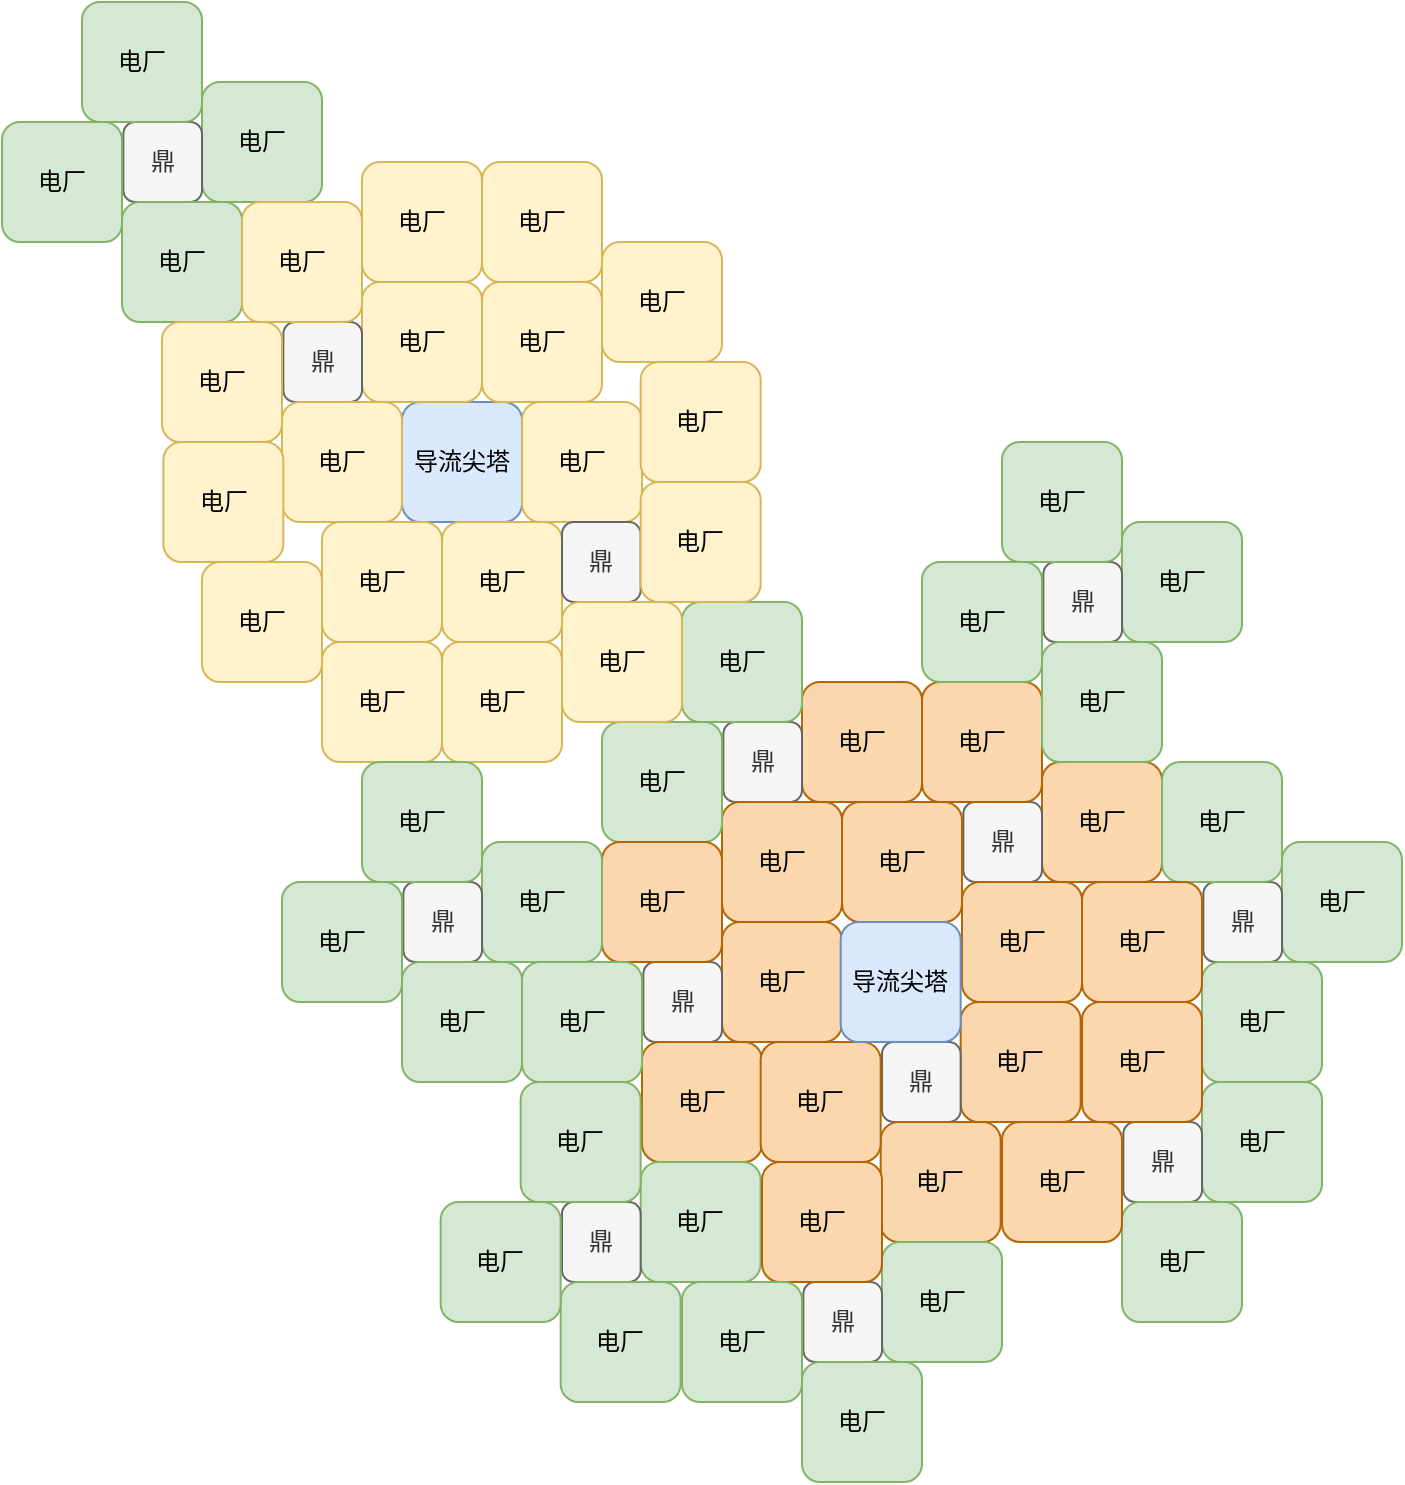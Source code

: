 <mxfile version="24.8.6">
  <diagram name="第 1 页" id="w1YCjIc9Sj5zi5e3cwsR">
    <mxGraphModel dx="2066" dy="1107" grid="1" gridSize="5" guides="1" tooltips="1" connect="1" arrows="1" fold="1" page="1" pageScale="1" pageWidth="1200" pageHeight="1920" math="0" shadow="0">
      <root>
        <mxCell id="0" />
        <mxCell id="1" parent="0" />
        <mxCell id="-NXIvsWbZfEd-WGnwUbN-36" value="" style="group" parent="1" vertex="1" connectable="0">
          <mxGeometry x="975" y="45" width="160" height="160" as="geometry" />
        </mxCell>
        <mxCell id="-NXIvsWbZfEd-WGnwUbN-31" value="电厂" style="rounded=1;whiteSpace=wrap;html=1;fillColor=#d5e8d4;strokeColor=#82b366;" parent="-NXIvsWbZfEd-WGnwUbN-36" vertex="1">
          <mxGeometry x="100" y="40" width="60" height="60" as="geometry" />
        </mxCell>
        <mxCell id="-NXIvsWbZfEd-WGnwUbN-32" value="鼎" style="rounded=1;whiteSpace=wrap;html=1;fillColor=#f5f5f5;strokeColor=#666666;fontColor=#333333;" parent="-NXIvsWbZfEd-WGnwUbN-36" vertex="1">
          <mxGeometry x="60.67" y="60" width="39.33" height="40" as="geometry" />
        </mxCell>
        <mxCell id="-NXIvsWbZfEd-WGnwUbN-33" value="电厂" style="rounded=1;whiteSpace=wrap;html=1;fillColor=#d5e8d4;strokeColor=#82b366;" parent="-NXIvsWbZfEd-WGnwUbN-36" vertex="1">
          <mxGeometry x="60" y="100" width="60" height="60" as="geometry" />
        </mxCell>
        <mxCell id="-NXIvsWbZfEd-WGnwUbN-34" value="电厂" style="rounded=1;whiteSpace=wrap;html=1;fillColor=#d5e8d4;strokeColor=#82b366;" parent="-NXIvsWbZfEd-WGnwUbN-36" vertex="1">
          <mxGeometry x="40" width="60" height="60" as="geometry" />
        </mxCell>
        <mxCell id="-NXIvsWbZfEd-WGnwUbN-35" value="电厂" style="rounded=1;whiteSpace=wrap;html=1;fillColor=#d5e8d4;strokeColor=#82b366;" parent="-NXIvsWbZfEd-WGnwUbN-36" vertex="1">
          <mxGeometry y="60" width="60" height="60" as="geometry" />
        </mxCell>
        <mxCell id="97frLLPNt1WCnHBlyTJ6-13" value="" style="group" parent="1" vertex="1" connectable="0">
          <mxGeometry x="1395" y="385" width="160" height="160" as="geometry" />
        </mxCell>
        <mxCell id="97frLLPNt1WCnHBlyTJ6-14" value="电厂" style="rounded=1;whiteSpace=wrap;html=1;fillColor=#fad7ac;strokeColor=#b46504;" parent="97frLLPNt1WCnHBlyTJ6-13" vertex="1">
          <mxGeometry x="100" y="40" width="60" height="60" as="geometry" />
        </mxCell>
        <mxCell id="97frLLPNt1WCnHBlyTJ6-15" value="鼎" style="rounded=1;whiteSpace=wrap;html=1;fillColor=#f5f5f5;strokeColor=#666666;fontColor=#333333;" parent="97frLLPNt1WCnHBlyTJ6-13" vertex="1">
          <mxGeometry x="60.67" y="60" width="39.33" height="40" as="geometry" />
        </mxCell>
        <mxCell id="97frLLPNt1WCnHBlyTJ6-16" value="电厂" style="rounded=1;whiteSpace=wrap;html=1;fillColor=#fad7ac;strokeColor=#b46504;" parent="97frLLPNt1WCnHBlyTJ6-13" vertex="1">
          <mxGeometry x="60" y="100" width="60" height="60" as="geometry" />
        </mxCell>
        <mxCell id="97frLLPNt1WCnHBlyTJ6-17" value="电厂" style="rounded=1;whiteSpace=wrap;html=1;fillColor=#fad7ac;strokeColor=#b46504;" parent="97frLLPNt1WCnHBlyTJ6-13" vertex="1">
          <mxGeometry x="40" width="60" height="60" as="geometry" />
        </mxCell>
        <mxCell id="97frLLPNt1WCnHBlyTJ6-18" value="电厂" style="rounded=1;whiteSpace=wrap;html=1;fillColor=#fad7ac;strokeColor=#b46504;" parent="97frLLPNt1WCnHBlyTJ6-13" vertex="1">
          <mxGeometry y="60" width="60" height="60" as="geometry" />
        </mxCell>
        <mxCell id="97frLLPNt1WCnHBlyTJ6-1" value="" style="group" parent="1" vertex="1" connectable="0">
          <mxGeometry x="1275" y="345" width="160" height="160" as="geometry" />
        </mxCell>
        <mxCell id="97frLLPNt1WCnHBlyTJ6-2" value="电厂" style="rounded=1;whiteSpace=wrap;html=1;fillColor=#fad7ac;strokeColor=#b46504;" parent="97frLLPNt1WCnHBlyTJ6-1" vertex="1">
          <mxGeometry x="100" y="40" width="60" height="60" as="geometry" />
        </mxCell>
        <mxCell id="97frLLPNt1WCnHBlyTJ6-3" value="鼎" style="rounded=1;whiteSpace=wrap;html=1;fillColor=#f5f5f5;strokeColor=#666666;fontColor=#333333;" parent="97frLLPNt1WCnHBlyTJ6-1" vertex="1">
          <mxGeometry x="60.67" y="60" width="39.33" height="40" as="geometry" />
        </mxCell>
        <mxCell id="97frLLPNt1WCnHBlyTJ6-4" value="电厂" style="rounded=1;whiteSpace=wrap;html=1;fillColor=#fad7ac;strokeColor=#b46504;" parent="97frLLPNt1WCnHBlyTJ6-1" vertex="1">
          <mxGeometry x="60" y="100" width="60" height="60" as="geometry" />
        </mxCell>
        <mxCell id="97frLLPNt1WCnHBlyTJ6-5" value="电厂" style="rounded=1;whiteSpace=wrap;html=1;fillColor=#d5e8d4;strokeColor=#82b366;" parent="97frLLPNt1WCnHBlyTJ6-1" vertex="1">
          <mxGeometry x="40" width="60" height="60" as="geometry" />
        </mxCell>
        <mxCell id="97frLLPNt1WCnHBlyTJ6-6" value="电厂" style="rounded=1;whiteSpace=wrap;html=1;fillColor=#d5e8d4;strokeColor=#82b366;" parent="97frLLPNt1WCnHBlyTJ6-1" vertex="1">
          <mxGeometry y="60" width="60" height="60" as="geometry" />
        </mxCell>
        <mxCell id="97frLLPNt1WCnHBlyTJ6-7" value="" style="group" parent="1" vertex="1" connectable="0">
          <mxGeometry x="1235" y="465" width="160" height="160" as="geometry" />
        </mxCell>
        <mxCell id="97frLLPNt1WCnHBlyTJ6-8" value="电厂" style="rounded=1;whiteSpace=wrap;html=1;fillColor=#fad7ac;strokeColor=#b46504;" parent="97frLLPNt1WCnHBlyTJ6-7" vertex="1">
          <mxGeometry x="100" y="40" width="60" height="60" as="geometry" />
        </mxCell>
        <mxCell id="97frLLPNt1WCnHBlyTJ6-9" value="鼎" style="rounded=1;whiteSpace=wrap;html=1;fillColor=#f5f5f5;strokeColor=#666666;fontColor=#333333;" parent="97frLLPNt1WCnHBlyTJ6-7" vertex="1">
          <mxGeometry x="60.67" y="60" width="39.33" height="40" as="geometry" />
        </mxCell>
        <mxCell id="97frLLPNt1WCnHBlyTJ6-10" value="电厂" style="rounded=1;whiteSpace=wrap;html=1;fillColor=#fad7ac;strokeColor=#b46504;" parent="97frLLPNt1WCnHBlyTJ6-7" vertex="1">
          <mxGeometry x="60" y="100" width="60" height="60" as="geometry" />
        </mxCell>
        <mxCell id="97frLLPNt1WCnHBlyTJ6-11" value="电厂" style="rounded=1;whiteSpace=wrap;html=1;fillColor=#fad7ac;strokeColor=#b46504;" parent="97frLLPNt1WCnHBlyTJ6-7" vertex="1">
          <mxGeometry x="40" width="60" height="60" as="geometry" />
        </mxCell>
        <mxCell id="97frLLPNt1WCnHBlyTJ6-12" value="电厂" style="rounded=1;whiteSpace=wrap;html=1;fillColor=#d5e8d4;strokeColor=#82b366;" parent="97frLLPNt1WCnHBlyTJ6-7" vertex="1">
          <mxGeometry y="60" width="60" height="60" as="geometry" />
        </mxCell>
        <mxCell id="97frLLPNt1WCnHBlyTJ6-19" value="" style="group" parent="1" vertex="1" connectable="0">
          <mxGeometry x="1055" y="125" width="299.33" height="300" as="geometry" />
        </mxCell>
        <mxCell id="-NXIvsWbZfEd-WGnwUbN-1" value="导流尖塔" style="rounded=1;whiteSpace=wrap;html=1;fillColor=#dae8fc;strokeColor=#6c8ebf;imageHeight=24;imageWidth=24;" parent="97frLLPNt1WCnHBlyTJ6-19" vertex="1">
          <mxGeometry x="120" y="120" width="60" height="60" as="geometry" />
        </mxCell>
        <mxCell id="-NXIvsWbZfEd-WGnwUbN-6" value="电厂" style="rounded=1;whiteSpace=wrap;html=1;fillColor=#fff2cc;strokeColor=#d6b656;" parent="97frLLPNt1WCnHBlyTJ6-19" vertex="1">
          <mxGeometry x="100" y="60" width="60" height="60" as="geometry" />
        </mxCell>
        <mxCell id="-NXIvsWbZfEd-WGnwUbN-12" value="鼎" style="rounded=1;whiteSpace=wrap;html=1;fillColor=#f5f5f5;strokeColor=#666666;fontColor=#333333;" parent="97frLLPNt1WCnHBlyTJ6-19" vertex="1">
          <mxGeometry x="60.67" y="80" width="39.33" height="40" as="geometry" />
        </mxCell>
        <mxCell id="-NXIvsWbZfEd-WGnwUbN-13" value="电厂" style="rounded=1;whiteSpace=wrap;html=1;fillColor=#fff2cc;strokeColor=#d6b656;" parent="97frLLPNt1WCnHBlyTJ6-19" vertex="1">
          <mxGeometry x="100" width="60" height="60" as="geometry" />
        </mxCell>
        <mxCell id="-NXIvsWbZfEd-WGnwUbN-14" value="电厂" style="rounded=1;whiteSpace=wrap;html=1;fillColor=#fff2cc;strokeColor=#d6b656;" parent="97frLLPNt1WCnHBlyTJ6-19" vertex="1">
          <mxGeometry x="160" width="60" height="60" as="geometry" />
        </mxCell>
        <mxCell id="-NXIvsWbZfEd-WGnwUbN-15" value="电厂" style="rounded=1;whiteSpace=wrap;html=1;fillColor=#fff2cc;strokeColor=#d6b656;" parent="97frLLPNt1WCnHBlyTJ6-19" vertex="1">
          <mxGeometry x="160" y="60" width="60" height="60" as="geometry" />
        </mxCell>
        <mxCell id="-NXIvsWbZfEd-WGnwUbN-16" value="电厂" style="rounded=1;whiteSpace=wrap;html=1;fillColor=#fff2cc;strokeColor=#d6b656;" parent="97frLLPNt1WCnHBlyTJ6-19" vertex="1">
          <mxGeometry x="80" y="240" width="60" height="60" as="geometry" />
        </mxCell>
        <mxCell id="-NXIvsWbZfEd-WGnwUbN-17" value="电厂" style="rounded=1;whiteSpace=wrap;html=1;fillColor=#fff2cc;strokeColor=#d6b656;" parent="97frLLPNt1WCnHBlyTJ6-19" vertex="1">
          <mxGeometry x="80" y="180" width="60" height="60" as="geometry" />
        </mxCell>
        <mxCell id="-NXIvsWbZfEd-WGnwUbN-18" value="电厂" style="rounded=1;whiteSpace=wrap;html=1;fillColor=#fff2cc;strokeColor=#d6b656;" parent="97frLLPNt1WCnHBlyTJ6-19" vertex="1">
          <mxGeometry x="140" y="180" width="60" height="60" as="geometry" />
        </mxCell>
        <mxCell id="-NXIvsWbZfEd-WGnwUbN-19" value="电厂" style="rounded=1;whiteSpace=wrap;html=1;fillColor=#fff2cc;strokeColor=#d6b656;" parent="97frLLPNt1WCnHBlyTJ6-19" vertex="1">
          <mxGeometry x="140" y="240" width="60" height="60" as="geometry" />
        </mxCell>
        <mxCell id="-NXIvsWbZfEd-WGnwUbN-20" value="电厂" style="rounded=1;whiteSpace=wrap;html=1;fillColor=#fff2cc;strokeColor=#d6b656;" parent="97frLLPNt1WCnHBlyTJ6-19" vertex="1">
          <mxGeometry x="60" y="120" width="60" height="60" as="geometry" />
        </mxCell>
        <mxCell id="-NXIvsWbZfEd-WGnwUbN-21" value="电厂" style="rounded=1;whiteSpace=wrap;html=1;fillColor=#fff2cc;strokeColor=#d6b656;" parent="97frLLPNt1WCnHBlyTJ6-19" vertex="1">
          <mxGeometry x="180" y="120" width="60" height="60" as="geometry" />
        </mxCell>
        <mxCell id="-NXIvsWbZfEd-WGnwUbN-22" value="鼎" style="rounded=1;whiteSpace=wrap;html=1;fillColor=#f5f5f5;strokeColor=#666666;fontColor=#333333;" parent="97frLLPNt1WCnHBlyTJ6-19" vertex="1">
          <mxGeometry x="200" y="180" width="39.33" height="40" as="geometry" />
        </mxCell>
        <mxCell id="-NXIvsWbZfEd-WGnwUbN-23" value="电厂" style="rounded=1;whiteSpace=wrap;html=1;fillColor=#fff2cc;strokeColor=#d6b656;" parent="97frLLPNt1WCnHBlyTJ6-19" vertex="1">
          <mxGeometry x="40" y="20" width="60" height="60" as="geometry" />
        </mxCell>
        <mxCell id="-NXIvsWbZfEd-WGnwUbN-24" value="电厂" style="rounded=1;whiteSpace=wrap;html=1;fillColor=#fff2cc;strokeColor=#d6b656;" parent="97frLLPNt1WCnHBlyTJ6-19" vertex="1">
          <mxGeometry y="80" width="60" height="60" as="geometry" />
        </mxCell>
        <mxCell id="-NXIvsWbZfEd-WGnwUbN-25" value="电厂" style="rounded=1;whiteSpace=wrap;html=1;fillColor=#fff2cc;strokeColor=#d6b656;" parent="97frLLPNt1WCnHBlyTJ6-19" vertex="1">
          <mxGeometry x="200" y="220" width="60" height="60" as="geometry" />
        </mxCell>
        <mxCell id="-NXIvsWbZfEd-WGnwUbN-26" value="电厂" style="rounded=1;whiteSpace=wrap;html=1;fillColor=#fff2cc;strokeColor=#d6b656;" parent="97frLLPNt1WCnHBlyTJ6-19" vertex="1">
          <mxGeometry x="239.33" y="160" width="60" height="60" as="geometry" />
        </mxCell>
        <mxCell id="-NXIvsWbZfEd-WGnwUbN-27" value="电厂" style="rounded=1;whiteSpace=wrap;html=1;fillColor=#fff2cc;strokeColor=#d6b656;" parent="97frLLPNt1WCnHBlyTJ6-19" vertex="1">
          <mxGeometry x="0.67" y="140" width="60" height="60" as="geometry" />
        </mxCell>
        <mxCell id="-NXIvsWbZfEd-WGnwUbN-28" value="电厂" style="rounded=1;whiteSpace=wrap;html=1;fillColor=#fff2cc;strokeColor=#d6b656;" parent="97frLLPNt1WCnHBlyTJ6-19" vertex="1">
          <mxGeometry x="20" y="200" width="60" height="60" as="geometry" />
        </mxCell>
        <mxCell id="-NXIvsWbZfEd-WGnwUbN-29" value="电厂" style="rounded=1;whiteSpace=wrap;html=1;fillColor=#fff2cc;strokeColor=#d6b656;" parent="97frLLPNt1WCnHBlyTJ6-19" vertex="1">
          <mxGeometry x="239.33" y="100" width="60" height="60" as="geometry" />
        </mxCell>
        <mxCell id="-NXIvsWbZfEd-WGnwUbN-30" value="电厂" style="rounded=1;whiteSpace=wrap;html=1;fillColor=#fff2cc;strokeColor=#d6b656;" parent="97frLLPNt1WCnHBlyTJ6-19" vertex="1">
          <mxGeometry x="220" y="40" width="60" height="60" as="geometry" />
        </mxCell>
        <mxCell id="97frLLPNt1WCnHBlyTJ6-20" value="" style="group" parent="1" vertex="1" connectable="0">
          <mxGeometry x="1354.33" y="505" width="160" height="160" as="geometry" />
        </mxCell>
        <mxCell id="97frLLPNt1WCnHBlyTJ6-21" value="电厂" style="rounded=1;whiteSpace=wrap;html=1;fillColor=#fad7ac;strokeColor=#b46504;" parent="97frLLPNt1WCnHBlyTJ6-20" vertex="1">
          <mxGeometry x="100" y="40" width="60" height="60" as="geometry" />
        </mxCell>
        <mxCell id="97frLLPNt1WCnHBlyTJ6-22" value="鼎" style="rounded=1;whiteSpace=wrap;html=1;fillColor=#f5f5f5;strokeColor=#666666;fontColor=#333333;" parent="97frLLPNt1WCnHBlyTJ6-20" vertex="1">
          <mxGeometry x="60.67" y="60" width="39.33" height="40" as="geometry" />
        </mxCell>
        <mxCell id="97frLLPNt1WCnHBlyTJ6-23" value="电厂" style="rounded=1;whiteSpace=wrap;html=1;fillColor=#fad7ac;strokeColor=#b46504;" parent="97frLLPNt1WCnHBlyTJ6-20" vertex="1">
          <mxGeometry x="60" y="100" width="60" height="60" as="geometry" />
        </mxCell>
        <mxCell id="97frLLPNt1WCnHBlyTJ6-25" value="电厂" style="rounded=1;whiteSpace=wrap;html=1;fillColor=#fad7ac;strokeColor=#b46504;" parent="97frLLPNt1WCnHBlyTJ6-20" vertex="1">
          <mxGeometry y="60" width="60" height="60" as="geometry" />
        </mxCell>
        <mxCell id="97frLLPNt1WCnHBlyTJ6-68" value="导流尖塔" style="rounded=1;whiteSpace=wrap;html=1;fillColor=#dae8fc;strokeColor=#6c8ebf;imageHeight=24;imageWidth=24;" parent="97frLLPNt1WCnHBlyTJ6-20" vertex="1">
          <mxGeometry x="40" width="60" height="60" as="geometry" />
        </mxCell>
        <mxCell id="97frLLPNt1WCnHBlyTJ6-26" value="" style="group" parent="1" vertex="1" connectable="0">
          <mxGeometry x="1435" y="265" width="160" height="160" as="geometry" />
        </mxCell>
        <mxCell id="97frLLPNt1WCnHBlyTJ6-27" value="电厂" style="rounded=1;whiteSpace=wrap;html=1;fillColor=#d5e8d4;strokeColor=#82b366;" parent="97frLLPNt1WCnHBlyTJ6-26" vertex="1">
          <mxGeometry x="100" y="40" width="60" height="60" as="geometry" />
        </mxCell>
        <mxCell id="97frLLPNt1WCnHBlyTJ6-28" value="鼎" style="rounded=1;whiteSpace=wrap;html=1;fillColor=#f5f5f5;strokeColor=#666666;fontColor=#333333;" parent="97frLLPNt1WCnHBlyTJ6-26" vertex="1">
          <mxGeometry x="60.67" y="60" width="39.33" height="40" as="geometry" />
        </mxCell>
        <mxCell id="97frLLPNt1WCnHBlyTJ6-29" value="电厂" style="rounded=1;whiteSpace=wrap;html=1;fillColor=#d5e8d4;strokeColor=#82b366;" parent="97frLLPNt1WCnHBlyTJ6-26" vertex="1">
          <mxGeometry x="60" y="100" width="60" height="60" as="geometry" />
        </mxCell>
        <mxCell id="97frLLPNt1WCnHBlyTJ6-30" value="电厂" style="rounded=1;whiteSpace=wrap;html=1;fillColor=#d5e8d4;strokeColor=#82b366;" parent="97frLLPNt1WCnHBlyTJ6-26" vertex="1">
          <mxGeometry x="40" width="60" height="60" as="geometry" />
        </mxCell>
        <mxCell id="97frLLPNt1WCnHBlyTJ6-31" value="电厂" style="rounded=1;whiteSpace=wrap;html=1;fillColor=#d5e8d4;strokeColor=#82b366;" parent="97frLLPNt1WCnHBlyTJ6-26" vertex="1">
          <mxGeometry y="60" width="60" height="60" as="geometry" />
        </mxCell>
        <mxCell id="97frLLPNt1WCnHBlyTJ6-44" value="" style="group" parent="1" vertex="1" connectable="0">
          <mxGeometry x="1115" y="425" width="160" height="160" as="geometry" />
        </mxCell>
        <mxCell id="97frLLPNt1WCnHBlyTJ6-45" value="电厂" style="rounded=1;whiteSpace=wrap;html=1;fillColor=#d5e8d4;strokeColor=#82b366;" parent="97frLLPNt1WCnHBlyTJ6-44" vertex="1">
          <mxGeometry x="100" y="40" width="60" height="60" as="geometry" />
        </mxCell>
        <mxCell id="97frLLPNt1WCnHBlyTJ6-46" value="鼎" style="rounded=1;whiteSpace=wrap;html=1;fillColor=#f5f5f5;strokeColor=#666666;fontColor=#333333;" parent="97frLLPNt1WCnHBlyTJ6-44" vertex="1">
          <mxGeometry x="60.67" y="60" width="39.33" height="40" as="geometry" />
        </mxCell>
        <mxCell id="97frLLPNt1WCnHBlyTJ6-47" value="电厂" style="rounded=1;whiteSpace=wrap;html=1;fillColor=#d5e8d4;strokeColor=#82b366;" parent="97frLLPNt1WCnHBlyTJ6-44" vertex="1">
          <mxGeometry x="60" y="100" width="60" height="60" as="geometry" />
        </mxCell>
        <mxCell id="97frLLPNt1WCnHBlyTJ6-48" value="电厂" style="rounded=1;whiteSpace=wrap;html=1;fillColor=#d5e8d4;strokeColor=#82b366;" parent="97frLLPNt1WCnHBlyTJ6-44" vertex="1">
          <mxGeometry x="40" width="60" height="60" as="geometry" />
        </mxCell>
        <mxCell id="97frLLPNt1WCnHBlyTJ6-49" value="电厂" style="rounded=1;whiteSpace=wrap;html=1;fillColor=#d5e8d4;strokeColor=#82b366;" parent="97frLLPNt1WCnHBlyTJ6-44" vertex="1">
          <mxGeometry y="60" width="60" height="60" as="geometry" />
        </mxCell>
        <mxCell id="97frLLPNt1WCnHBlyTJ6-50" value="" style="group" parent="1" vertex="1" connectable="0">
          <mxGeometry x="1194.33" y="585" width="160" height="160" as="geometry" />
        </mxCell>
        <mxCell id="97frLLPNt1WCnHBlyTJ6-51" value="电厂" style="rounded=1;whiteSpace=wrap;html=1;fillColor=#d5e8d4;strokeColor=#82b366;" parent="97frLLPNt1WCnHBlyTJ6-50" vertex="1">
          <mxGeometry x="100" y="40" width="60" height="60" as="geometry" />
        </mxCell>
        <mxCell id="97frLLPNt1WCnHBlyTJ6-52" value="鼎" style="rounded=1;whiteSpace=wrap;html=1;fillColor=#f5f5f5;strokeColor=#666666;fontColor=#333333;" parent="97frLLPNt1WCnHBlyTJ6-50" vertex="1">
          <mxGeometry x="60.67" y="60" width="39.33" height="40" as="geometry" />
        </mxCell>
        <mxCell id="97frLLPNt1WCnHBlyTJ6-53" value="电厂" style="rounded=1;whiteSpace=wrap;html=1;fillColor=#d5e8d4;strokeColor=#82b366;" parent="97frLLPNt1WCnHBlyTJ6-50" vertex="1">
          <mxGeometry x="60" y="100" width="60" height="60" as="geometry" />
        </mxCell>
        <mxCell id="97frLLPNt1WCnHBlyTJ6-54" value="电厂" style="rounded=1;whiteSpace=wrap;html=1;fillColor=#d5e8d4;strokeColor=#82b366;" parent="97frLLPNt1WCnHBlyTJ6-50" vertex="1">
          <mxGeometry x="40" width="60" height="60" as="geometry" />
        </mxCell>
        <mxCell id="97frLLPNt1WCnHBlyTJ6-55" value="电厂" style="rounded=1;whiteSpace=wrap;html=1;fillColor=#d5e8d4;strokeColor=#82b366;" parent="97frLLPNt1WCnHBlyTJ6-50" vertex="1">
          <mxGeometry y="60" width="60" height="60" as="geometry" />
        </mxCell>
        <mxCell id="97frLLPNt1WCnHBlyTJ6-56" value="" style="group" parent="1" vertex="1" connectable="0">
          <mxGeometry x="1315" y="625" width="160" height="160" as="geometry" />
        </mxCell>
        <mxCell id="97frLLPNt1WCnHBlyTJ6-57" value="电厂" style="rounded=1;whiteSpace=wrap;html=1;fillColor=#d5e8d4;strokeColor=#82b366;" parent="97frLLPNt1WCnHBlyTJ6-56" vertex="1">
          <mxGeometry x="100" y="40" width="60" height="60" as="geometry" />
        </mxCell>
        <mxCell id="97frLLPNt1WCnHBlyTJ6-58" value="鼎" style="rounded=1;whiteSpace=wrap;html=1;fillColor=#f5f5f5;strokeColor=#666666;fontColor=#333333;" parent="97frLLPNt1WCnHBlyTJ6-56" vertex="1">
          <mxGeometry x="60.67" y="60" width="39.33" height="40" as="geometry" />
        </mxCell>
        <mxCell id="97frLLPNt1WCnHBlyTJ6-59" value="电厂" style="rounded=1;whiteSpace=wrap;html=1;fillColor=#d5e8d4;strokeColor=#82b366;" parent="97frLLPNt1WCnHBlyTJ6-56" vertex="1">
          <mxGeometry x="60" y="100" width="60" height="60" as="geometry" />
        </mxCell>
        <mxCell id="97frLLPNt1WCnHBlyTJ6-60" value="电厂" style="rounded=1;whiteSpace=wrap;html=1;fillColor=#fad7ac;strokeColor=#b46504;" parent="97frLLPNt1WCnHBlyTJ6-56" vertex="1">
          <mxGeometry x="40" width="60" height="60" as="geometry" />
        </mxCell>
        <mxCell id="97frLLPNt1WCnHBlyTJ6-61" value="电厂" style="rounded=1;whiteSpace=wrap;html=1;fillColor=#d5e8d4;strokeColor=#82b366;" parent="97frLLPNt1WCnHBlyTJ6-56" vertex="1">
          <mxGeometry y="60" width="60" height="60" as="geometry" />
        </mxCell>
        <mxCell id="97frLLPNt1WCnHBlyTJ6-69" value="" style="group" parent="1" vertex="1" connectable="0">
          <mxGeometry x="1515" y="425" width="160" height="160" as="geometry" />
        </mxCell>
        <mxCell id="97frLLPNt1WCnHBlyTJ6-70" value="电厂" style="rounded=1;whiteSpace=wrap;html=1;fillColor=#d5e8d4;strokeColor=#82b366;" parent="97frLLPNt1WCnHBlyTJ6-69" vertex="1">
          <mxGeometry x="100" y="40" width="60" height="60" as="geometry" />
        </mxCell>
        <mxCell id="97frLLPNt1WCnHBlyTJ6-71" value="鼎" style="rounded=1;whiteSpace=wrap;html=1;fillColor=#f5f5f5;strokeColor=#666666;fontColor=#333333;" parent="97frLLPNt1WCnHBlyTJ6-69" vertex="1">
          <mxGeometry x="60.67" y="60" width="39.33" height="40" as="geometry" />
        </mxCell>
        <mxCell id="97frLLPNt1WCnHBlyTJ6-72" value="电厂" style="rounded=1;whiteSpace=wrap;html=1;fillColor=#d5e8d4;strokeColor=#82b366;" parent="97frLLPNt1WCnHBlyTJ6-69" vertex="1">
          <mxGeometry x="60" y="100" width="60" height="60" as="geometry" />
        </mxCell>
        <mxCell id="97frLLPNt1WCnHBlyTJ6-73" value="电厂" style="rounded=1;whiteSpace=wrap;html=1;fillColor=#d5e8d4;strokeColor=#82b366;" parent="97frLLPNt1WCnHBlyTJ6-69" vertex="1">
          <mxGeometry x="40" width="60" height="60" as="geometry" />
        </mxCell>
        <mxCell id="97frLLPNt1WCnHBlyTJ6-74" value="电厂" style="rounded=1;whiteSpace=wrap;html=1;fillColor=#fad7ac;strokeColor=#b46504;" parent="97frLLPNt1WCnHBlyTJ6-69" vertex="1">
          <mxGeometry y="60" width="60" height="60" as="geometry" />
        </mxCell>
        <mxCell id="97frLLPNt1WCnHBlyTJ6-75" value="" style="group" parent="1" vertex="1" connectable="0">
          <mxGeometry x="1475" y="545" width="160" height="160" as="geometry" />
        </mxCell>
        <mxCell id="97frLLPNt1WCnHBlyTJ6-63" value="电厂" style="rounded=1;whiteSpace=wrap;html=1;fillColor=#d5e8d4;strokeColor=#82b366;" parent="97frLLPNt1WCnHBlyTJ6-75" vertex="1">
          <mxGeometry x="100" y="40" width="60" height="60" as="geometry" />
        </mxCell>
        <mxCell id="97frLLPNt1WCnHBlyTJ6-64" value="鼎" style="rounded=1;whiteSpace=wrap;html=1;fillColor=#f5f5f5;strokeColor=#666666;fontColor=#333333;" parent="97frLLPNt1WCnHBlyTJ6-75" vertex="1">
          <mxGeometry x="60.67" y="60" width="39.33" height="40" as="geometry" />
        </mxCell>
        <mxCell id="97frLLPNt1WCnHBlyTJ6-65" value="电厂" style="rounded=1;whiteSpace=wrap;html=1;fillColor=#d5e8d4;strokeColor=#82b366;" parent="97frLLPNt1WCnHBlyTJ6-75" vertex="1">
          <mxGeometry x="60" y="100" width="60" height="60" as="geometry" />
        </mxCell>
        <mxCell id="97frLLPNt1WCnHBlyTJ6-66" value="电厂" style="rounded=1;whiteSpace=wrap;html=1;fillColor=#fad7ac;strokeColor=#b46504;" parent="97frLLPNt1WCnHBlyTJ6-75" vertex="1">
          <mxGeometry x="40" width="60" height="60" as="geometry" />
        </mxCell>
        <mxCell id="97frLLPNt1WCnHBlyTJ6-67" value="电厂" style="rounded=1;whiteSpace=wrap;html=1;fillColor=#fad7ac;strokeColor=#b46504;" parent="97frLLPNt1WCnHBlyTJ6-75" vertex="1">
          <mxGeometry y="60" width="60" height="60" as="geometry" />
        </mxCell>
      </root>
    </mxGraphModel>
  </diagram>
</mxfile>

